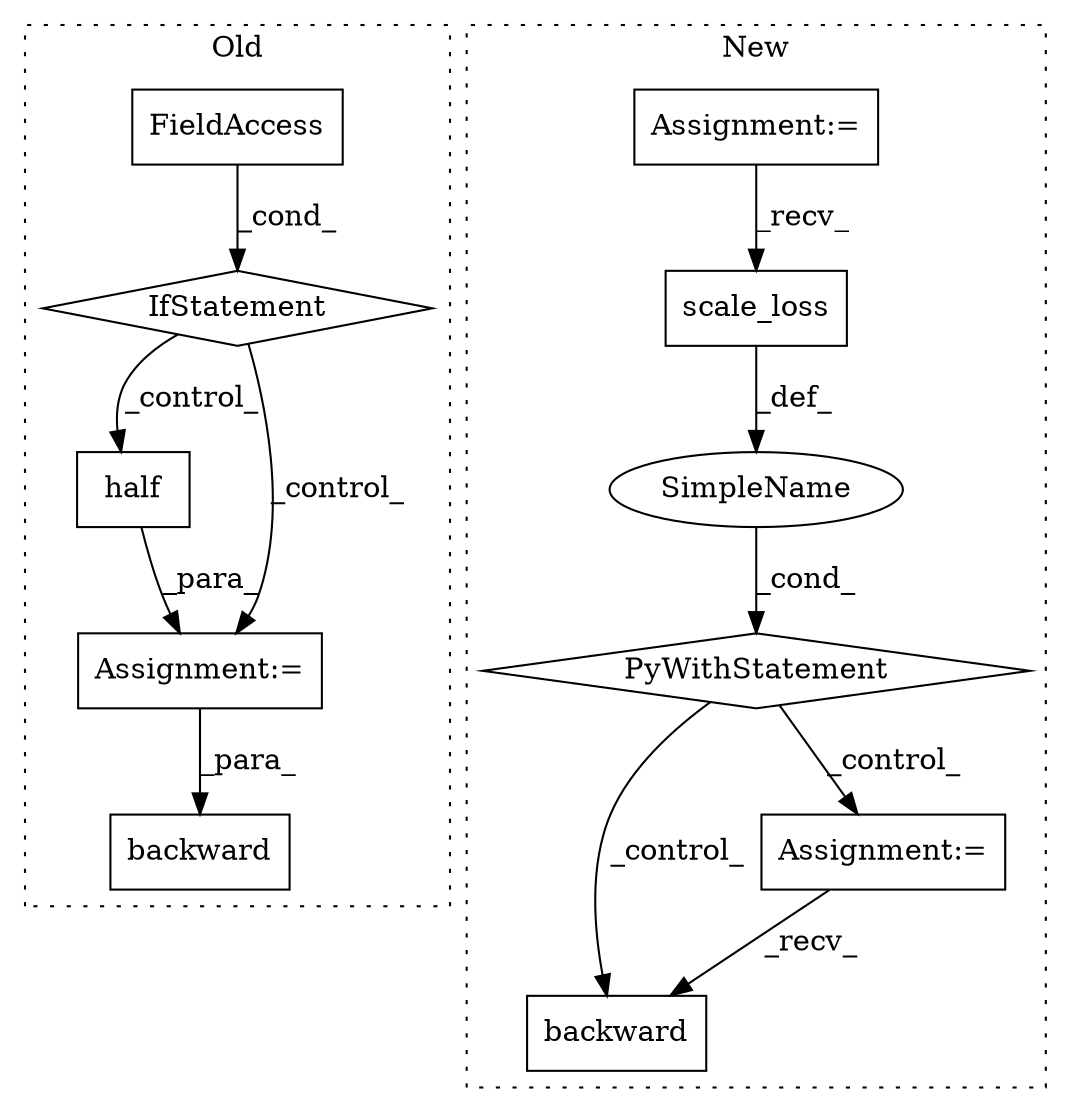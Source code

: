 digraph G {
subgraph cluster0 {
1 [label="backward" a="32" s="7647,7660" l="9,1" shape="box"];
7 [label="half" a="32" s="6498" l="6" shape="box"];
8 [label="FieldAccess" a="22" s="6464" l="4" shape="box"];
9 [label="IfStatement" a="25" s="6460,6468" l="4,2" shape="diamond"];
11 [label="Assignment:=" a="7" s="6490" l="1" shape="box"];
label = "Old";
style="dotted";
}
subgraph cluster1 {
2 [label="backward" a="32" s="7835" l="10" shape="box"];
3 [label="Assignment:=" a="7" s="7794" l="11" shape="box"];
4 [label="scale_loss" a="32" s="7744,7769" l="11,1" shape="box"];
5 [label="PyWithStatement" a="104" s="7730,7770" l="10,2" shape="diamond"];
6 [label="SimpleName" a="42" s="" l="" shape="ellipse"];
10 [label="Assignment:=" a="7" s="5001" l="3" shape="box"];
label = "New";
style="dotted";
}
3 -> 2 [label="_recv_"];
4 -> 6 [label="_def_"];
5 -> 2 [label="_control_"];
5 -> 3 [label="_control_"];
6 -> 5 [label="_cond_"];
7 -> 11 [label="_para_"];
8 -> 9 [label="_cond_"];
9 -> 7 [label="_control_"];
9 -> 11 [label="_control_"];
10 -> 4 [label="_recv_"];
11 -> 1 [label="_para_"];
}